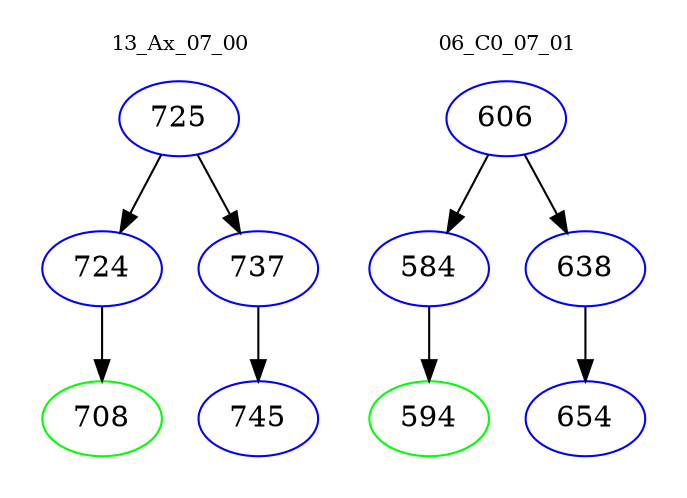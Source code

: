 digraph{
subgraph cluster_0 {
color = white
label = "13_Ax_07_00";
fontsize=10;
T0_725 [label="725", color="blue"]
T0_725 -> T0_724 [color="black"]
T0_724 [label="724", color="blue"]
T0_724 -> T0_708 [color="black"]
T0_708 [label="708", color="green"]
T0_725 -> T0_737 [color="black"]
T0_737 [label="737", color="blue"]
T0_737 -> T0_745 [color="black"]
T0_745 [label="745", color="blue"]
}
subgraph cluster_1 {
color = white
label = "06_C0_07_01";
fontsize=10;
T1_606 [label="606", color="blue"]
T1_606 -> T1_584 [color="black"]
T1_584 [label="584", color="blue"]
T1_584 -> T1_594 [color="black"]
T1_594 [label="594", color="green"]
T1_606 -> T1_638 [color="black"]
T1_638 [label="638", color="blue"]
T1_638 -> T1_654 [color="black"]
T1_654 [label="654", color="blue"]
}
}
